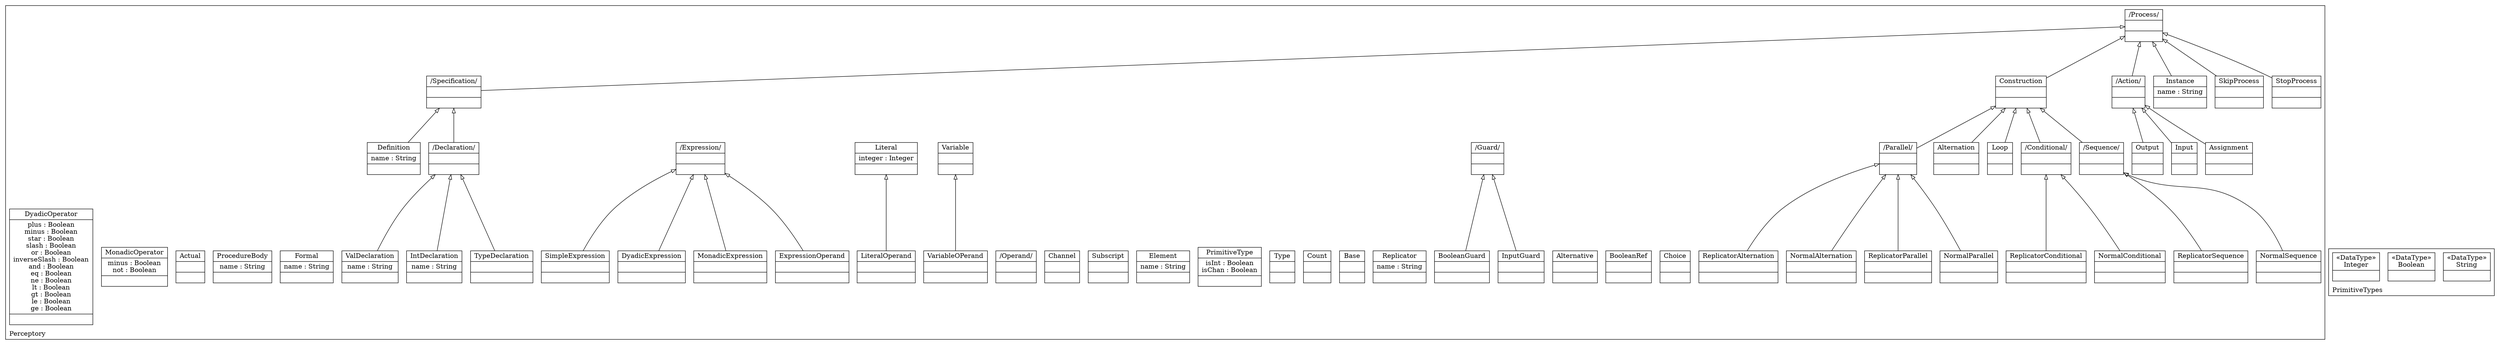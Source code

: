 digraph "KM3 Model in DOT" {
graph[rankdir=BT,labeljust=l,labelloc=t,nodeSep=0.75,compound=true];
 subgraph "cluster_Perceptory"{
labelloc=t
color=black
label=Perceptory
 node[shape=record];
Process[label="{/Process/| | }"]
;
 node[shape=record];
StopProcess[label="{StopProcess| | }"]
 StopProcess->Process[arrowhead=onormal,group=Process,minlen=2,constraint=true,]
;
 node[shape=record];
SkipProcess[label="{SkipProcess| | }"]
 SkipProcess->Process[arrowhead=onormal,group=Process,minlen=2,constraint=true,]
;
 node[shape=record];
Action[label="{/Action/| | }"]
 Action->Process[arrowhead=onormal,group=Process,minlen=2,constraint=true,]
;
 node[shape=record];
Construction[label="{Construction| | }"]
 Construction->Process[arrowhead=onormal,group=Process,minlen=2,constraint=true,]
;
 node[shape=record];
Instance[label="{Instance|name : String| }"]
 Instance->Process[arrowhead=onormal,group=Process,minlen=2,constraint=true,]
;
 node[shape=record];
Assignment[label="{Assignment| | }"]
 Assignment->Action[arrowhead=onormal,group=Action,minlen=2,constraint=true,]
;
 node[shape=record];
Input[label="{Input| | }"]
 Input->Action[arrowhead=onormal,group=Action,minlen=2,constraint=true,]
;
 node[shape=record];
Output[label="{Output| | }"]
 Output->Action[arrowhead=onormal,group=Action,minlen=2,constraint=true,]
;
 node[shape=record];
Sequence[label="{/Sequence/| | }"]
 Sequence->Construction[arrowhead=onormal,group=Construction,minlen=2,constraint=true,]
;
 node[shape=record];
NormalSequence[label="{NormalSequence| | }"]
 NormalSequence->Sequence[arrowhead=onormal,group=Sequence,minlen=2,constraint=true,]
;
 node[shape=record];
ReplicatorSequence[label="{ReplicatorSequence| | }"]
 ReplicatorSequence->Sequence[arrowhead=onormal,group=Sequence,minlen=2,constraint=true,]
;
 node[shape=record];
Conditional[label="{/Conditional/| | }"]
 Conditional->Construction[arrowhead=onormal,group=Construction,minlen=2,constraint=true,]
;
 node[shape=record];
NormalConditional[label="{NormalConditional| | }"]
 NormalConditional->Conditional[arrowhead=onormal,group=Conditional,minlen=2,constraint=true,]
;
 node[shape=record];
ReplicatorConditional[label="{ReplicatorConditional| | }"]
 ReplicatorConditional->Conditional[arrowhead=onormal,group=Conditional,minlen=2,constraint=true,]
;
 node[shape=record];
Loop[label="{Loop| | }"]
 Loop->Construction[arrowhead=onormal,group=Construction,minlen=2,constraint=true,]
;
 node[shape=record];
Parallel[label="{/Parallel/| | }"]
 Parallel->Construction[arrowhead=onormal,group=Construction,minlen=2,constraint=true,]
;
 node[shape=record];
NormalParallel[label="{NormalParallel| | }"]
 NormalParallel->Parallel[arrowhead=onormal,group=Parallel,minlen=2,constraint=true,]
;
 node[shape=record];
ReplicatorParallel[label="{ReplicatorParallel| | }"]
 ReplicatorParallel->Parallel[arrowhead=onormal,group=Parallel,minlen=2,constraint=true,]
;
 node[shape=record];
Alternation[label="{Alternation| | }"]
 Alternation->Construction[arrowhead=onormal,group=Construction,minlen=2,constraint=true,]
;
 node[shape=record];
NormalAlternation[label="{NormalAlternation| | }"]
 NormalAlternation->Parallel[arrowhead=onormal,group=Parallel,minlen=2,constraint=true,]
;
 node[shape=record];
ReplicatorAlternation[label="{ReplicatorAlternation| | }"]
 ReplicatorAlternation->Parallel[arrowhead=onormal,group=Parallel,minlen=2,constraint=true,]
;
 node[shape=record];
Choice[label="{Choice| | }"]
;
 node[shape=record];
BooleanRef[label="{BooleanRef| | }"]
;
 node[shape=record];
Alternative[label="{Alternative| | }"]
;
 node[shape=record];
Guard[label="{/Guard/| | }"]
;
 node[shape=record];
InputGuard[label="{InputGuard| | }"]
 InputGuard->Guard[arrowhead=onormal,group=Guard,minlen=2,constraint=true,]
;
 node[shape=record];
BooleanGuard[label="{BooleanGuard| | }"]
 BooleanGuard->Guard[arrowhead=onormal,group=Guard,minlen=2,constraint=true,]
;
 node[shape=record];
Replicator[label="{Replicator|name : String| }"]
;
 node[shape=record];
Base[label="{Base| | }"]
;
 node[shape=record];
Count[label="{Count| | }"]
;
 node[shape=record];
Type[label="{Type| | }"]
;
 node[shape=record];
PrimitiveType[label="{PrimitiveType|isInt : Boolean\nisChan : Boolean| }"]
;
 node[shape=record];
Literal[label="{Literal|integer : Integer| }"]
;
 node[shape=record];
Element[label="{Element|name : String| }"]
;
 node[shape=record];
Subscript[label="{Subscript| | }"]
;
 node[shape=record];
Variable[label="{Variable| | }"]
;
 node[shape=record];
Channel[label="{Channel| | }"]
;
 node[shape=record];
Operand[label="{/Operand/| | }"]
;
 node[shape=record];
VariableOPerand[label="{VariableOPerand| | }"]
 VariableOPerand->Variable[arrowhead=onormal,group=Variable,minlen=2,constraint=true,]
;
 node[shape=record];
LiteralOperand[label="{LiteralOperand| | }"]
 LiteralOperand->Literal[arrowhead=onormal,group=Literal,minlen=2,constraint=true,]
;
 node[shape=record];
ExpressionOperand[label="{ExpressionOperand| | }"]
 ExpressionOperand->Expression[arrowhead=onormal,group=Expression,minlen=2,constraint=true,]
;
 node[shape=record];
Expression[label="{/Expression/| | }"]
;
 node[shape=record];
MonadicExpression[label="{MonadicExpression| | }"]
 MonadicExpression->Expression[arrowhead=onormal,group=Expression,minlen=2,constraint=true,]
;
 node[shape=record];
DyadicExpression[label="{DyadicExpression| | }"]
 DyadicExpression->Expression[arrowhead=onormal,group=Expression,minlen=2,constraint=true,]
;
 node[shape=record];
SimpleExpression[label="{SimpleExpression| | }"]
 SimpleExpression->Expression[arrowhead=onormal,group=Expression,minlen=2,constraint=true,]
;
 node[shape=record];
Specification[label="{/Specification/| | }"]
 Specification->Process[arrowhead=onormal,group=Process,minlen=2,constraint=true,]
;
 node[shape=record];
Declaration[label="{/Declaration/| | }"]
 Declaration->Specification[arrowhead=onormal,group=Specification,minlen=2,constraint=true,]
;
 node[shape=record];
TypeDeclaration[label="{TypeDeclaration| | }"]
 TypeDeclaration->Declaration[arrowhead=onormal,group=Declaration,minlen=2,constraint=true,]
;
 node[shape=record];
IntDeclaration[label="{IntDeclaration|name : String| }"]
 IntDeclaration->Declaration[arrowhead=onormal,group=Declaration,minlen=2,constraint=true,]
;
 node[shape=record];
ValDeclaration[label="{ValDeclaration|name : String| }"]
 ValDeclaration->Declaration[arrowhead=onormal,group=Declaration,minlen=2,constraint=true,]
;
 node[shape=record];
Definition[label="{Definition|name : String| }"]
 Definition->Specification[arrowhead=onormal,group=Specification,minlen=2,constraint=true,]
;
 node[shape=record];
Formal[label="{Formal|name : String| }"]
;
 node[shape=record];
ProcedureBody[label="{ProcedureBody|name : String| }"]
;
 node[shape=record];
Actual[label="{Actual| | }"]
;
 node[shape=record];
MonadicOperator[label="{MonadicOperator|minus : Boolean\nnot : Boolean| }"]
;
 node[shape=record];
DyadicOperator[label="{DyadicOperator|plus : Boolean\nminus : Boolean\nstar : Boolean\nslash : Boolean\nor : Boolean\ninverseSlash : Boolean\nand : Boolean\neq : Boolean\nne : Boolean\nlt : Boolean\ngt : Boolean\nle : Boolean\nge : Boolean| }"]
;

} subgraph "cluster_PrimitiveTypes"{
labelloc=t
color=black
label=PrimitiveTypes
 node[shape=record];
String[label="{&#171;DataType&#187;\nString|}"]
;
 node[shape=record];
Boolean[label="{&#171;DataType&#187;\nBoolean|}"]
;
 node[shape=record];
Integer[label="{&#171;DataType&#187;\nInteger|}"]
;

}
}